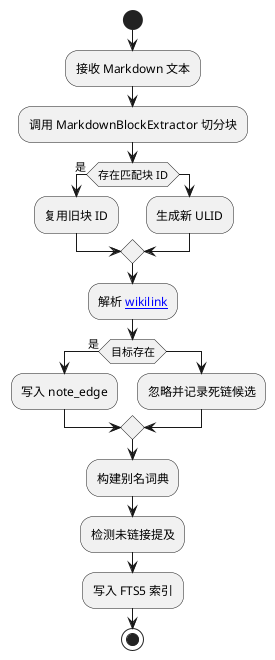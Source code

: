 @startuml
start
:接收 Markdown 文本;
:调用 MarkdownBlockExtractor 切分块;
if (存在匹配块 ID) then (是)
  :复用旧块 ID;
else
  :生成新 ULID;
endif
:解析 [[wikilink]];
if (目标存在) then (是)
  :写入 note_edge;
else
  :忽略并记录死链候选;
endif
:构建别名词典;
:检测未链接提及;
:写入 FTS5 索引;
stop
@enduml
